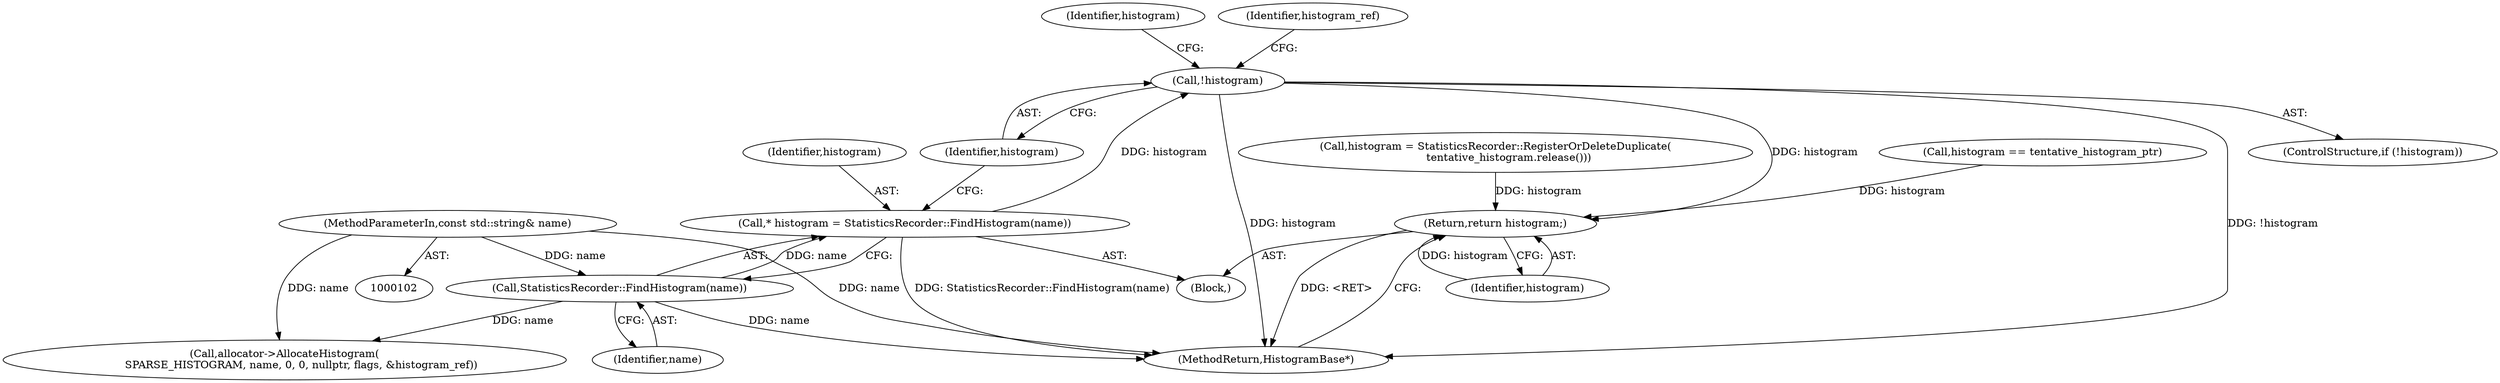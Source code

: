 digraph "0_Chrome_03c2e97746a2c471ae136b0c669f8d0c033fe168_0@pointer" {
"1000112" [label="(Call,!histogram)"];
"1000107" [label="(Call,* histogram = StatisticsRecorder::FindHistogram(name))"];
"1000109" [label="(Call,StatisticsRecorder::FindHistogram(name))"];
"1000103" [label="(MethodParameterIn,const std::string& name)"];
"1000185" [label="(Return,return histogram;)"];
"1000169" [label="(Call,histogram == tentative_histogram_ptr)"];
"1000108" [label="(Identifier,histogram)"];
"1000129" [label="(Call,allocator->AllocateHistogram(\n          SPARSE_HISTOGRAM, name, 0, 0, nullptr, flags, &histogram_ref))"];
"1000160" [label="(Call,histogram = StatisticsRecorder::RegisterOrDeleteDuplicate(\n        tentative_histogram.release()))"];
"1000103" [label="(MethodParameterIn,const std::string& name)"];
"1000112" [label="(Call,!histogram)"];
"1000185" [label="(Return,return histogram;)"];
"1000187" [label="(MethodReturn,HistogramBase*)"];
"1000105" [label="(Block,)"];
"1000109" [label="(Call,StatisticsRecorder::FindHistogram(name))"];
"1000110" [label="(Identifier,name)"];
"1000180" [label="(Identifier,histogram)"];
"1000186" [label="(Identifier,histogram)"];
"1000111" [label="(ControlStructure,if (!histogram))"];
"1000113" [label="(Identifier,histogram)"];
"1000107" [label="(Call,* histogram = StatisticsRecorder::FindHistogram(name))"];
"1000117" [label="(Identifier,histogram_ref)"];
"1000112" -> "1000111"  [label="AST: "];
"1000112" -> "1000113"  [label="CFG: "];
"1000113" -> "1000112"  [label="AST: "];
"1000117" -> "1000112"  [label="CFG: "];
"1000180" -> "1000112"  [label="CFG: "];
"1000112" -> "1000187"  [label="DDG: !histogram"];
"1000112" -> "1000187"  [label="DDG: histogram"];
"1000107" -> "1000112"  [label="DDG: histogram"];
"1000112" -> "1000185"  [label="DDG: histogram"];
"1000107" -> "1000105"  [label="AST: "];
"1000107" -> "1000109"  [label="CFG: "];
"1000108" -> "1000107"  [label="AST: "];
"1000109" -> "1000107"  [label="AST: "];
"1000113" -> "1000107"  [label="CFG: "];
"1000107" -> "1000187"  [label="DDG: StatisticsRecorder::FindHistogram(name)"];
"1000109" -> "1000107"  [label="DDG: name"];
"1000109" -> "1000110"  [label="CFG: "];
"1000110" -> "1000109"  [label="AST: "];
"1000109" -> "1000187"  [label="DDG: name"];
"1000103" -> "1000109"  [label="DDG: name"];
"1000109" -> "1000129"  [label="DDG: name"];
"1000103" -> "1000102"  [label="AST: "];
"1000103" -> "1000187"  [label="DDG: name"];
"1000103" -> "1000129"  [label="DDG: name"];
"1000185" -> "1000105"  [label="AST: "];
"1000185" -> "1000186"  [label="CFG: "];
"1000186" -> "1000185"  [label="AST: "];
"1000187" -> "1000185"  [label="CFG: "];
"1000185" -> "1000187"  [label="DDG: <RET>"];
"1000186" -> "1000185"  [label="DDG: histogram"];
"1000169" -> "1000185"  [label="DDG: histogram"];
"1000160" -> "1000185"  [label="DDG: histogram"];
}
